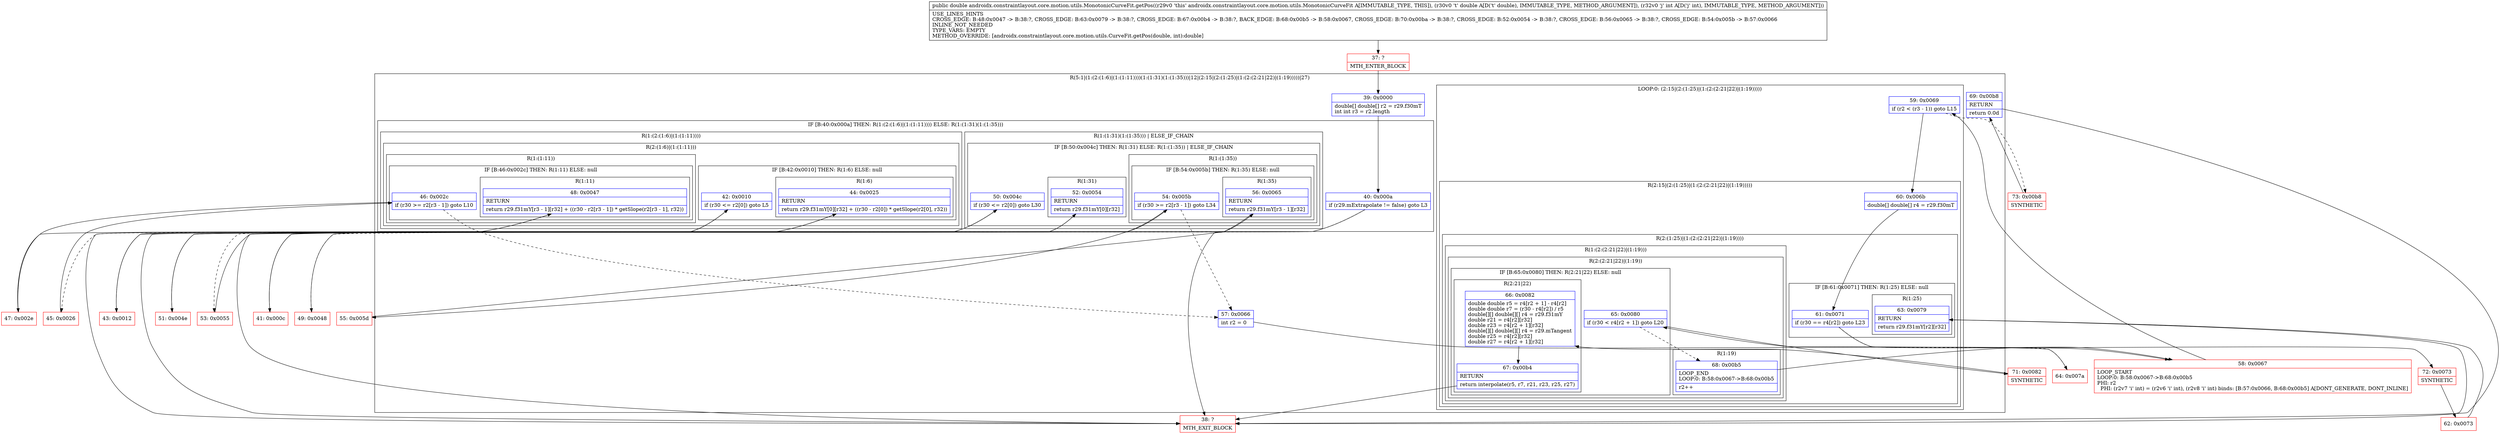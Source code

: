 digraph "CFG forandroidx.constraintlayout.core.motion.utils.MonotonicCurveFit.getPos(DI)D" {
subgraph cluster_Region_985834604 {
label = "R(5:1|(1:(2:(1:6)|(1:(1:11))))(1:(1:31)(1:(1:35)))|12|(2:15|(2:(1:25)|(1:(2:(2:21|22)|(1:19)))))|27)";
node [shape=record,color=blue];
Node_39 [shape=record,label="{39\:\ 0x0000|double[] double[] r2 = r29.f30mT\lint int r3 = r2.length\l}"];
subgraph cluster_IfRegion_78940792 {
label = "IF [B:40:0x000a] THEN: R(1:(2:(1:6)|(1:(1:11)))) ELSE: R(1:(1:31)(1:(1:35)))";
node [shape=record,color=blue];
Node_40 [shape=record,label="{40\:\ 0x000a|if (r29.mExtrapolate != false) goto L3\l}"];
subgraph cluster_Region_279283551 {
label = "R(1:(2:(1:6)|(1:(1:11))))";
node [shape=record,color=blue];
subgraph cluster_Region_985482952 {
label = "R(2:(1:6)|(1:(1:11)))";
node [shape=record,color=blue];
subgraph cluster_IfRegion_172305911 {
label = "IF [B:42:0x0010] THEN: R(1:6) ELSE: null";
node [shape=record,color=blue];
Node_42 [shape=record,label="{42\:\ 0x0010|if (r30 \<= r2[0]) goto L5\l}"];
subgraph cluster_Region_670640053 {
label = "R(1:6)";
node [shape=record,color=blue];
Node_44 [shape=record,label="{44\:\ 0x0025|RETURN\l|return r29.f31mY[0][r32] + ((r30 \- r2[0]) * getSlope(r2[0], r32))\l}"];
}
}
subgraph cluster_Region_374170582 {
label = "R(1:(1:11))";
node [shape=record,color=blue];
subgraph cluster_IfRegion_227248460 {
label = "IF [B:46:0x002c] THEN: R(1:11) ELSE: null";
node [shape=record,color=blue];
Node_46 [shape=record,label="{46\:\ 0x002c|if (r30 \>= r2[r3 \- 1]) goto L10\l}"];
subgraph cluster_Region_574991701 {
label = "R(1:11)";
node [shape=record,color=blue];
Node_48 [shape=record,label="{48\:\ 0x0047|RETURN\l|return r29.f31mY[r3 \- 1][r32] + ((r30 \- r2[r3 \- 1]) * getSlope(r2[r3 \- 1], r32))\l}"];
}
}
}
}
}
subgraph cluster_Region_906677293 {
label = "R(1:(1:31)(1:(1:35))) | ELSE_IF_CHAIN\l";
node [shape=record,color=blue];
subgraph cluster_IfRegion_30152319 {
label = "IF [B:50:0x004c] THEN: R(1:31) ELSE: R(1:(1:35)) | ELSE_IF_CHAIN\l";
node [shape=record,color=blue];
Node_50 [shape=record,label="{50\:\ 0x004c|if (r30 \<= r2[0]) goto L30\l}"];
subgraph cluster_Region_178862796 {
label = "R(1:31)";
node [shape=record,color=blue];
Node_52 [shape=record,label="{52\:\ 0x0054|RETURN\l|return r29.f31mY[0][r32]\l}"];
}
subgraph cluster_Region_1525851735 {
label = "R(1:(1:35))";
node [shape=record,color=blue];
subgraph cluster_IfRegion_1877364092 {
label = "IF [B:54:0x005b] THEN: R(1:35) ELSE: null";
node [shape=record,color=blue];
Node_54 [shape=record,label="{54\:\ 0x005b|if (r30 \>= r2[r3 \- 1]) goto L34\l}"];
subgraph cluster_Region_1047947301 {
label = "R(1:35)";
node [shape=record,color=blue];
Node_56 [shape=record,label="{56\:\ 0x0065|RETURN\l|return r29.f31mY[r3 \- 1][r32]\l}"];
}
}
}
}
}
}
Node_57 [shape=record,label="{57\:\ 0x0066|int r2 = 0\l}"];
subgraph cluster_LoopRegion_827737531 {
label = "LOOP:0: (2:15|(2:(1:25)|(1:(2:(2:21|22)|(1:19)))))";
node [shape=record,color=blue];
Node_59 [shape=record,label="{59\:\ 0x0069|if (r2 \< (r3 \- 1)) goto L15\l}"];
subgraph cluster_Region_1602225751 {
label = "R(2:15|(2:(1:25)|(1:(2:(2:21|22)|(1:19)))))";
node [shape=record,color=blue];
Node_60 [shape=record,label="{60\:\ 0x006b|double[] double[] r4 = r29.f30mT\l}"];
subgraph cluster_Region_668740876 {
label = "R(2:(1:25)|(1:(2:(2:21|22)|(1:19))))";
node [shape=record,color=blue];
subgraph cluster_IfRegion_219736264 {
label = "IF [B:61:0x0071] THEN: R(1:25) ELSE: null";
node [shape=record,color=blue];
Node_61 [shape=record,label="{61\:\ 0x0071|if (r30 == r4[r2]) goto L23\l}"];
subgraph cluster_Region_10653198 {
label = "R(1:25)";
node [shape=record,color=blue];
Node_63 [shape=record,label="{63\:\ 0x0079|RETURN\l|return r29.f31mY[r2][r32]\l}"];
}
}
subgraph cluster_Region_1196942974 {
label = "R(1:(2:(2:21|22)|(1:19)))";
node [shape=record,color=blue];
subgraph cluster_Region_82565890 {
label = "R(2:(2:21|22)|(1:19))";
node [shape=record,color=blue];
subgraph cluster_IfRegion_56256572 {
label = "IF [B:65:0x0080] THEN: R(2:21|22) ELSE: null";
node [shape=record,color=blue];
Node_65 [shape=record,label="{65\:\ 0x0080|if (r30 \< r4[r2 + 1]) goto L20\l}"];
subgraph cluster_Region_362082949 {
label = "R(2:21|22)";
node [shape=record,color=blue];
Node_66 [shape=record,label="{66\:\ 0x0082|double double r5 = r4[r2 + 1] \- r4[r2]\ldouble double r7 = (r30 \- r4[r2]) \/ r5\ldouble[][] double[][] r4 = r29.f31mY\ldouble r21 = r4[r2][r32]\ldouble r23 = r4[r2 + 1][r32]\ldouble[][] double[][] r4 = r29.mTangent\ldouble r25 = r4[r2][r32]\ldouble r27 = r4[r2 + 1][r32]\l}"];
Node_67 [shape=record,label="{67\:\ 0x00b4|RETURN\l|return interpolate(r5, r7, r21, r23, r25, r27)\l}"];
}
}
subgraph cluster_Region_1355338240 {
label = "R(1:19)";
node [shape=record,color=blue];
Node_68 [shape=record,label="{68\:\ 0x00b5|LOOP_END\lLOOP:0: B:58:0x0067\-\>B:68:0x00b5\l|r2++\l}"];
}
}
}
}
}
}
Node_69 [shape=record,label="{69\:\ 0x00b8|RETURN\l|return 0.0d\l}"];
}
Node_37 [shape=record,color=red,label="{37\:\ ?|MTH_ENTER_BLOCK\l}"];
Node_41 [shape=record,color=red,label="{41\:\ 0x000c}"];
Node_43 [shape=record,color=red,label="{43\:\ 0x0012}"];
Node_38 [shape=record,color=red,label="{38\:\ ?|MTH_EXIT_BLOCK\l}"];
Node_45 [shape=record,color=red,label="{45\:\ 0x0026}"];
Node_47 [shape=record,color=red,label="{47\:\ 0x002e}"];
Node_58 [shape=record,color=red,label="{58\:\ 0x0067|LOOP_START\lLOOP:0: B:58:0x0067\-\>B:68:0x00b5\lPHI: r2 \l  PHI: (r2v7 'i' int) = (r2v6 'i' int), (r2v8 'i' int) binds: [B:57:0x0066, B:68:0x00b5] A[DONT_GENERATE, DONT_INLINE]\l}"];
Node_64 [shape=record,color=red,label="{64\:\ 0x007a}"];
Node_71 [shape=record,color=red,label="{71\:\ 0x0082|SYNTHETIC\l}"];
Node_72 [shape=record,color=red,label="{72\:\ 0x0073|SYNTHETIC\l}"];
Node_62 [shape=record,color=red,label="{62\:\ 0x0073}"];
Node_73 [shape=record,color=red,label="{73\:\ 0x00b8|SYNTHETIC\l}"];
Node_49 [shape=record,color=red,label="{49\:\ 0x0048}"];
Node_51 [shape=record,color=red,label="{51\:\ 0x004e}"];
Node_53 [shape=record,color=red,label="{53\:\ 0x0055}"];
Node_55 [shape=record,color=red,label="{55\:\ 0x005d}"];
MethodNode[shape=record,label="{public double androidx.constraintlayout.core.motion.utils.MonotonicCurveFit.getPos((r29v0 'this' androidx.constraintlayout.core.motion.utils.MonotonicCurveFit A[IMMUTABLE_TYPE, THIS]), (r30v0 't' double A[D('t' double), IMMUTABLE_TYPE, METHOD_ARGUMENT]), (r32v0 'j' int A[D('j' int), IMMUTABLE_TYPE, METHOD_ARGUMENT]))  | USE_LINES_HINTS\lCROSS_EDGE: B:48:0x0047 \-\> B:38:?, CROSS_EDGE: B:63:0x0079 \-\> B:38:?, CROSS_EDGE: B:67:0x00b4 \-\> B:38:?, BACK_EDGE: B:68:0x00b5 \-\> B:58:0x0067, CROSS_EDGE: B:70:0x00ba \-\> B:38:?, CROSS_EDGE: B:52:0x0054 \-\> B:38:?, CROSS_EDGE: B:56:0x0065 \-\> B:38:?, CROSS_EDGE: B:54:0x005b \-\> B:57:0x0066\lINLINE_NOT_NEEDED\lTYPE_VARS: EMPTY\lMETHOD_OVERRIDE: [androidx.constraintlayout.core.motion.utils.CurveFit.getPos(double, int):double]\l}"];
MethodNode -> Node_37;Node_39 -> Node_40;
Node_40 -> Node_41;
Node_40 -> Node_49[style=dashed];
Node_42 -> Node_43;
Node_42 -> Node_45[style=dashed];
Node_44 -> Node_38;
Node_46 -> Node_47;
Node_46 -> Node_57[style=dashed];
Node_48 -> Node_38;
Node_50 -> Node_51;
Node_50 -> Node_53[style=dashed];
Node_52 -> Node_38;
Node_54 -> Node_55;
Node_54 -> Node_57[style=dashed];
Node_56 -> Node_38;
Node_57 -> Node_58;
Node_59 -> Node_60;
Node_59 -> Node_73[style=dashed];
Node_60 -> Node_61;
Node_61 -> Node_64[style=dashed];
Node_61 -> Node_72;
Node_63 -> Node_38;
Node_65 -> Node_68[style=dashed];
Node_65 -> Node_71;
Node_66 -> Node_67;
Node_67 -> Node_38;
Node_68 -> Node_58;
Node_69 -> Node_38;
Node_37 -> Node_39;
Node_41 -> Node_42;
Node_43 -> Node_44;
Node_45 -> Node_46;
Node_47 -> Node_48;
Node_58 -> Node_59;
Node_64 -> Node_65;
Node_71 -> Node_66;
Node_72 -> Node_62;
Node_62 -> Node_63;
Node_73 -> Node_69;
Node_49 -> Node_50;
Node_51 -> Node_52;
Node_53 -> Node_54;
Node_55 -> Node_56;
}

